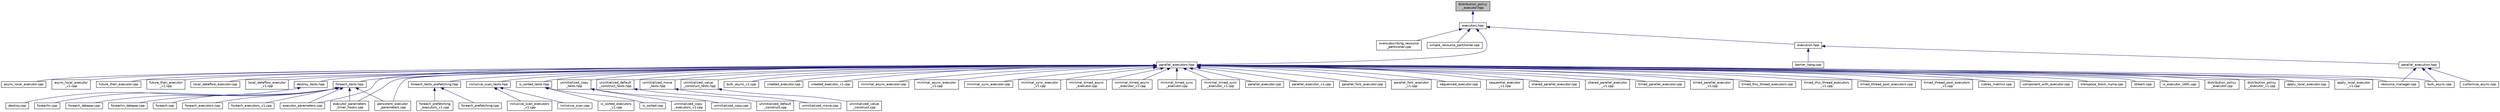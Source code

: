 digraph "distribution_policy_executor.hpp"
{
  edge [fontname="Helvetica",fontsize="10",labelfontname="Helvetica",labelfontsize="10"];
  node [fontname="Helvetica",fontsize="10",shape=record];
  Node269 [label="distribution_policy\l_executor.hpp",height=0.2,width=0.4,color="black", fillcolor="grey75", style="filled", fontcolor="black"];
  Node269 -> Node270 [dir="back",color="midnightblue",fontsize="10",style="solid",fontname="Helvetica"];
  Node270 [label="executors.hpp",height=0.2,width=0.4,color="black", fillcolor="white", style="filled",URL="$d6/d4e/parallel_2executors_8hpp.html"];
  Node270 -> Node271 [dir="back",color="midnightblue",fontsize="10",style="solid",fontname="Helvetica"];
  Node271 [label="oversubscribing_resource\l_partitioner.cpp",height=0.2,width=0.4,color="black", fillcolor="white", style="filled",URL="$dd/dee/oversubscribing__resource__partitioner_8cpp.html"];
  Node270 -> Node272 [dir="back",color="midnightblue",fontsize="10",style="solid",fontname="Helvetica"];
  Node272 [label="simple_resource_partitioner.cpp",height=0.2,width=0.4,color="black", fillcolor="white", style="filled",URL="$d5/df9/simple__resource__partitioner_8cpp.html"];
  Node270 -> Node273 [dir="back",color="midnightblue",fontsize="10",style="solid",fontname="Helvetica"];
  Node273 [label="parallel_executors.hpp",height=0.2,width=0.4,color="black", fillcolor="white", style="filled",URL="$d5/d19/parallel__executors_8hpp.html"];
  Node273 -> Node274 [dir="back",color="midnightblue",fontsize="10",style="solid",fontname="Helvetica"];
  Node274 [label="cublas_matmul.cpp",height=0.2,width=0.4,color="black", fillcolor="white", style="filled",URL="$dd/d84/cublas__matmul_8cpp.html"];
  Node273 -> Node275 [dir="back",color="midnightblue",fontsize="10",style="solid",fontname="Helvetica"];
  Node275 [label="component_with_executor.cpp",height=0.2,width=0.4,color="black", fillcolor="white", style="filled",URL="$d4/d20/component__with__executor_8cpp.html"];
  Node273 -> Node276 [dir="back",color="midnightblue",fontsize="10",style="solid",fontname="Helvetica"];
  Node276 [label="transpose_block_numa.cpp",height=0.2,width=0.4,color="black", fillcolor="white", style="filled",URL="$dd/d3b/transpose__block__numa_8cpp.html"];
  Node273 -> Node277 [dir="back",color="midnightblue",fontsize="10",style="solid",fontname="Helvetica"];
  Node277 [label="stream.cpp",height=0.2,width=0.4,color="black", fillcolor="white", style="filled",URL="$da/d5f/stream_8cpp.html"];
  Node273 -> Node278 [dir="back",color="midnightblue",fontsize="10",style="solid",fontname="Helvetica"];
  Node278 [label="is_executor_1691.cpp",height=0.2,width=0.4,color="black", fillcolor="white", style="filled",URL="$d2/d1e/is__executor__1691_8cpp.html"];
  Node273 -> Node279 [dir="back",color="midnightblue",fontsize="10",style="solid",fontname="Helvetica"];
  Node279 [label="distribution_policy\l_executor.cpp",height=0.2,width=0.4,color="black", fillcolor="white", style="filled",URL="$da/d92/distribution__policy__executor_8cpp.html"];
  Node273 -> Node280 [dir="back",color="midnightblue",fontsize="10",style="solid",fontname="Helvetica"];
  Node280 [label="distribution_policy\l_executor_v1.cpp",height=0.2,width=0.4,color="black", fillcolor="white", style="filled",URL="$dd/d43/distribution__policy__executor__v1_8cpp.html"];
  Node273 -> Node281 [dir="back",color="midnightblue",fontsize="10",style="solid",fontname="Helvetica"];
  Node281 [label="apply_local_executor.cpp",height=0.2,width=0.4,color="black", fillcolor="white", style="filled",URL="$db/d84/apply__local__executor_8cpp.html"];
  Node273 -> Node282 [dir="back",color="midnightblue",fontsize="10",style="solid",fontname="Helvetica"];
  Node282 [label="apply_local_executor\l_v1.cpp",height=0.2,width=0.4,color="black", fillcolor="white", style="filled",URL="$dd/d53/apply__local__executor__v1_8cpp.html"];
  Node273 -> Node283 [dir="back",color="midnightblue",fontsize="10",style="solid",fontname="Helvetica"];
  Node283 [label="async_local_executor.cpp",height=0.2,width=0.4,color="black", fillcolor="white", style="filled",URL="$d4/dce/async__local__executor_8cpp.html"];
  Node273 -> Node284 [dir="back",color="midnightblue",fontsize="10",style="solid",fontname="Helvetica"];
  Node284 [label="async_local_executor\l_v1.cpp",height=0.2,width=0.4,color="black", fillcolor="white", style="filled",URL="$da/d4a/async__local__executor__v1_8cpp.html"];
  Node273 -> Node285 [dir="back",color="midnightblue",fontsize="10",style="solid",fontname="Helvetica"];
  Node285 [label="future_then_executor.cpp",height=0.2,width=0.4,color="black", fillcolor="white", style="filled",URL="$df/dbe/future__then__executor_8cpp.html"];
  Node273 -> Node286 [dir="back",color="midnightblue",fontsize="10",style="solid",fontname="Helvetica"];
  Node286 [label="future_then_executor\l_v1.cpp",height=0.2,width=0.4,color="black", fillcolor="white", style="filled",URL="$de/dc5/future__then__executor__v1_8cpp.html"];
  Node273 -> Node287 [dir="back",color="midnightblue",fontsize="10",style="solid",fontname="Helvetica"];
  Node287 [label="local_dataflow_executor.cpp",height=0.2,width=0.4,color="black", fillcolor="white", style="filled",URL="$d2/d73/local__dataflow__executor_8cpp.html"];
  Node273 -> Node288 [dir="back",color="midnightblue",fontsize="10",style="solid",fontname="Helvetica"];
  Node288 [label="local_dataflow_executor\l_v1.cpp",height=0.2,width=0.4,color="black", fillcolor="white", style="filled",URL="$df/d49/local__dataflow__executor__v1_8cpp.html"];
  Node273 -> Node289 [dir="back",color="midnightblue",fontsize="10",style="solid",fontname="Helvetica"];
  Node289 [label="destroy_tests.hpp",height=0.2,width=0.4,color="black", fillcolor="white", style="filled",URL="$db/d13/destroy__tests_8hpp.html"];
  Node289 -> Node290 [dir="back",color="midnightblue",fontsize="10",style="solid",fontname="Helvetica"];
  Node290 [label="destroy.cpp",height=0.2,width=0.4,color="black", fillcolor="white", style="filled",URL="$dd/d93/destroy_8cpp.html"];
  Node273 -> Node291 [dir="back",color="midnightblue",fontsize="10",style="solid",fontname="Helvetica"];
  Node291 [label="foreach_tests.hpp",height=0.2,width=0.4,color="black", fillcolor="white", style="filled",URL="$d4/d2c/algorithms_2foreach__tests_8hpp.html"];
  Node291 -> Node292 [dir="back",color="midnightblue",fontsize="10",style="solid",fontname="Helvetica"];
  Node292 [label="foreach.cpp",height=0.2,width=0.4,color="black", fillcolor="white", style="filled",URL="$d1/d33/foreach_8cpp.html"];
  Node291 -> Node293 [dir="back",color="midnightblue",fontsize="10",style="solid",fontname="Helvetica"];
  Node293 [label="foreach_executors.cpp",height=0.2,width=0.4,color="black", fillcolor="white", style="filled",URL="$d3/d54/foreach__executors_8cpp.html"];
  Node291 -> Node294 [dir="back",color="midnightblue",fontsize="10",style="solid",fontname="Helvetica"];
  Node294 [label="foreach_executors_v1.cpp",height=0.2,width=0.4,color="black", fillcolor="white", style="filled",URL="$dd/dda/foreach__executors__v1_8cpp.html"];
  Node291 -> Node295 [dir="back",color="midnightblue",fontsize="10",style="solid",fontname="Helvetica"];
  Node295 [label="foreachn.cpp",height=0.2,width=0.4,color="black", fillcolor="white", style="filled",URL="$d3/d1b/foreachn_8cpp.html"];
  Node291 -> Node296 [dir="back",color="midnightblue",fontsize="10",style="solid",fontname="Helvetica"];
  Node296 [label="foreach_datapar.cpp",height=0.2,width=0.4,color="black", fillcolor="white", style="filled",URL="$da/dfb/foreach__datapar_8cpp.html"];
  Node291 -> Node297 [dir="back",color="midnightblue",fontsize="10",style="solid",fontname="Helvetica"];
  Node297 [label="foreachn_datapar.cpp",height=0.2,width=0.4,color="black", fillcolor="white", style="filled",URL="$d3/ddd/foreachn__datapar_8cpp.html"];
  Node291 -> Node298 [dir="back",color="midnightblue",fontsize="10",style="solid",fontname="Helvetica"];
  Node298 [label="executor_parameters.cpp",height=0.2,width=0.4,color="black", fillcolor="white", style="filled",URL="$dc/d90/executor__parameters_8cpp.html"];
  Node291 -> Node299 [dir="back",color="midnightblue",fontsize="10",style="solid",fontname="Helvetica"];
  Node299 [label="executor_parameters\l_timer_hooks.cpp",height=0.2,width=0.4,color="black", fillcolor="white", style="filled",URL="$d4/d85/executor__parameters__timer__hooks_8cpp.html"];
  Node291 -> Node300 [dir="back",color="midnightblue",fontsize="10",style="solid",fontname="Helvetica"];
  Node300 [label="persistent_executor\l_parameters.cpp",height=0.2,width=0.4,color="black", fillcolor="white", style="filled",URL="$db/d9b/persistent__executor__parameters_8cpp.html"];
  Node273 -> Node301 [dir="back",color="midnightblue",fontsize="10",style="solid",fontname="Helvetica"];
  Node301 [label="foreach_tests_prefetching.hpp",height=0.2,width=0.4,color="black", fillcolor="white", style="filled",URL="$de/d0e/foreach__tests__prefetching_8hpp.html"];
  Node301 -> Node302 [dir="back",color="midnightblue",fontsize="10",style="solid",fontname="Helvetica"];
  Node302 [label="foreach_prefetching.cpp",height=0.2,width=0.4,color="black", fillcolor="white", style="filled",URL="$d4/df0/foreach__prefetching_8cpp.html"];
  Node301 -> Node303 [dir="back",color="midnightblue",fontsize="10",style="solid",fontname="Helvetica"];
  Node303 [label="foreach_prefetching\l_executors_v1.cpp",height=0.2,width=0.4,color="black", fillcolor="white", style="filled",URL="$dd/d50/foreach__prefetching__executors__v1_8cpp.html"];
  Node273 -> Node304 [dir="back",color="midnightblue",fontsize="10",style="solid",fontname="Helvetica"];
  Node304 [label="inclusive_scan_tests.hpp",height=0.2,width=0.4,color="black", fillcolor="white", style="filled",URL="$d1/d1e/inclusive__scan__tests_8hpp.html"];
  Node304 -> Node305 [dir="back",color="midnightblue",fontsize="10",style="solid",fontname="Helvetica"];
  Node305 [label="inclusive_scan.cpp",height=0.2,width=0.4,color="black", fillcolor="white", style="filled",URL="$d4/d31/inclusive__scan_8cpp.html"];
  Node304 -> Node306 [dir="back",color="midnightblue",fontsize="10",style="solid",fontname="Helvetica"];
  Node306 [label="inclusive_scan_executors\l_v1.cpp",height=0.2,width=0.4,color="black", fillcolor="white", style="filled",URL="$da/dda/inclusive__scan__executors__v1_8cpp.html"];
  Node273 -> Node307 [dir="back",color="midnightblue",fontsize="10",style="solid",fontname="Helvetica"];
  Node307 [label="is_sorted_tests.hpp",height=0.2,width=0.4,color="black", fillcolor="white", style="filled",URL="$d7/d7f/is__sorted__tests_8hpp.html"];
  Node307 -> Node308 [dir="back",color="midnightblue",fontsize="10",style="solid",fontname="Helvetica"];
  Node308 [label="is_sorted.cpp",height=0.2,width=0.4,color="black", fillcolor="white", style="filled",URL="$df/d8f/is__sorted_8cpp.html"];
  Node307 -> Node309 [dir="back",color="midnightblue",fontsize="10",style="solid",fontname="Helvetica"];
  Node309 [label="is_sorted_executors\l_v1.cpp",height=0.2,width=0.4,color="black", fillcolor="white", style="filled",URL="$d1/d98/is__sorted__executors__v1_8cpp.html"];
  Node273 -> Node310 [dir="back",color="midnightblue",fontsize="10",style="solid",fontname="Helvetica"];
  Node310 [label="uninitialized_copy\l_tests.hpp",height=0.2,width=0.4,color="black", fillcolor="white", style="filled",URL="$d4/dae/uninitialized__copy__tests_8hpp.html"];
  Node310 -> Node311 [dir="back",color="midnightblue",fontsize="10",style="solid",fontname="Helvetica"];
  Node311 [label="uninitialized_copy.cpp",height=0.2,width=0.4,color="black", fillcolor="white", style="filled",URL="$d7/d92/uninitialized__copy_8cpp.html"];
  Node310 -> Node312 [dir="back",color="midnightblue",fontsize="10",style="solid",fontname="Helvetica"];
  Node312 [label="uninitialized_copy\l_executors_v1.cpp",height=0.2,width=0.4,color="black", fillcolor="white", style="filled",URL="$da/d28/uninitialized__copy__executors__v1_8cpp.html"];
  Node273 -> Node313 [dir="back",color="midnightblue",fontsize="10",style="solid",fontname="Helvetica"];
  Node313 [label="uninitialized_default\l_construct_tests.hpp",height=0.2,width=0.4,color="black", fillcolor="white", style="filled",URL="$de/def/uninitialized__default__construct__tests_8hpp.html"];
  Node313 -> Node314 [dir="back",color="midnightblue",fontsize="10",style="solid",fontname="Helvetica"];
  Node314 [label="uninitialized_default\l_construct.cpp",height=0.2,width=0.4,color="black", fillcolor="white", style="filled",URL="$d0/d35/uninitialized__default__construct_8cpp.html"];
  Node273 -> Node315 [dir="back",color="midnightblue",fontsize="10",style="solid",fontname="Helvetica"];
  Node315 [label="uninitialized_move\l_tests.hpp",height=0.2,width=0.4,color="black", fillcolor="white", style="filled",URL="$d4/daa/uninitialized__move__tests_8hpp.html"];
  Node315 -> Node316 [dir="back",color="midnightblue",fontsize="10",style="solid",fontname="Helvetica"];
  Node316 [label="uninitialized_move.cpp",height=0.2,width=0.4,color="black", fillcolor="white", style="filled",URL="$d9/da0/uninitialized__move_8cpp.html"];
  Node273 -> Node317 [dir="back",color="midnightblue",fontsize="10",style="solid",fontname="Helvetica"];
  Node317 [label="uninitialized_value\l_construct_tests.hpp",height=0.2,width=0.4,color="black", fillcolor="white", style="filled",URL="$dc/d40/uninitialized__value__construct__tests_8hpp.html"];
  Node317 -> Node318 [dir="back",color="midnightblue",fontsize="10",style="solid",fontname="Helvetica"];
  Node318 [label="uninitialized_value\l_construct.cpp",height=0.2,width=0.4,color="black", fillcolor="white", style="filled",URL="$de/d0f/uninitialized__value__construct_8cpp.html"];
  Node273 -> Node319 [dir="back",color="midnightblue",fontsize="10",style="solid",fontname="Helvetica"];
  Node319 [label="bulk_async.cpp",height=0.2,width=0.4,color="black", fillcolor="white", style="filled",URL="$d2/d56/bulk__async_8cpp.html"];
  Node273 -> Node320 [dir="back",color="midnightblue",fontsize="10",style="solid",fontname="Helvetica"];
  Node320 [label="bulk_async_v1.cpp",height=0.2,width=0.4,color="black", fillcolor="white", style="filled",URL="$d5/d1d/bulk__async__v1_8cpp.html"];
  Node273 -> Node321 [dir="back",color="midnightblue",fontsize="10",style="solid",fontname="Helvetica"];
  Node321 [label="created_executor.cpp",height=0.2,width=0.4,color="black", fillcolor="white", style="filled",URL="$d9/dca/created__executor_8cpp.html"];
  Node273 -> Node322 [dir="back",color="midnightblue",fontsize="10",style="solid",fontname="Helvetica"];
  Node322 [label="created_executor_v1.cpp",height=0.2,width=0.4,color="black", fillcolor="white", style="filled",URL="$de/ddd/created__executor__v1_8cpp.html"];
  Node273 -> Node298 [dir="back",color="midnightblue",fontsize="10",style="solid",fontname="Helvetica"];
  Node273 -> Node299 [dir="back",color="midnightblue",fontsize="10",style="solid",fontname="Helvetica"];
  Node273 -> Node323 [dir="back",color="midnightblue",fontsize="10",style="solid",fontname="Helvetica"];
  Node323 [label="minimal_async_executor.cpp",height=0.2,width=0.4,color="black", fillcolor="white", style="filled",URL="$d8/d83/minimal__async__executor_8cpp.html"];
  Node273 -> Node324 [dir="back",color="midnightblue",fontsize="10",style="solid",fontname="Helvetica"];
  Node324 [label="minimal_async_executor\l_v1.cpp",height=0.2,width=0.4,color="black", fillcolor="white", style="filled",URL="$d3/d41/minimal__async__executor__v1_8cpp.html"];
  Node273 -> Node325 [dir="back",color="midnightblue",fontsize="10",style="solid",fontname="Helvetica"];
  Node325 [label="minimal_sync_executor.cpp",height=0.2,width=0.4,color="black", fillcolor="white", style="filled",URL="$d3/ded/minimal__sync__executor_8cpp.html"];
  Node273 -> Node326 [dir="back",color="midnightblue",fontsize="10",style="solid",fontname="Helvetica"];
  Node326 [label="minimal_sync_executor\l_v1.cpp",height=0.2,width=0.4,color="black", fillcolor="white", style="filled",URL="$d8/d5e/minimal__sync__executor__v1_8cpp.html"];
  Node273 -> Node327 [dir="back",color="midnightblue",fontsize="10",style="solid",fontname="Helvetica"];
  Node327 [label="minimal_timed_async\l_executor.cpp",height=0.2,width=0.4,color="black", fillcolor="white", style="filled",URL="$d7/de3/minimal__timed__async__executor_8cpp.html"];
  Node273 -> Node328 [dir="back",color="midnightblue",fontsize="10",style="solid",fontname="Helvetica"];
  Node328 [label="minimal_timed_async\l_executor_v1.cpp",height=0.2,width=0.4,color="black", fillcolor="white", style="filled",URL="$dc/d41/minimal__timed__async__executor__v1_8cpp.html"];
  Node273 -> Node329 [dir="back",color="midnightblue",fontsize="10",style="solid",fontname="Helvetica"];
  Node329 [label="minimal_timed_sync\l_executor.cpp",height=0.2,width=0.4,color="black", fillcolor="white", style="filled",URL="$d0/dc2/minimal__timed__sync__executor_8cpp.html"];
  Node273 -> Node330 [dir="back",color="midnightblue",fontsize="10",style="solid",fontname="Helvetica"];
  Node330 [label="minimal_timed_sync\l_executor_v1.cpp",height=0.2,width=0.4,color="black", fillcolor="white", style="filled",URL="$d8/db4/minimal__timed__sync__executor__v1_8cpp.html"];
  Node273 -> Node331 [dir="back",color="midnightblue",fontsize="10",style="solid",fontname="Helvetica"];
  Node331 [label="parallel_executor.cpp",height=0.2,width=0.4,color="black", fillcolor="white", style="filled",URL="$de/d9d/parallel__executor_8cpp.html"];
  Node273 -> Node332 [dir="back",color="midnightblue",fontsize="10",style="solid",fontname="Helvetica"];
  Node332 [label="parallel_executor_v1.cpp",height=0.2,width=0.4,color="black", fillcolor="white", style="filled",URL="$d4/db4/parallel__executor__v1_8cpp.html"];
  Node273 -> Node333 [dir="back",color="midnightblue",fontsize="10",style="solid",fontname="Helvetica"];
  Node333 [label="parallel_fork_executor.cpp",height=0.2,width=0.4,color="black", fillcolor="white", style="filled",URL="$d3/d7a/parallel__fork__executor_8cpp.html"];
  Node273 -> Node334 [dir="back",color="midnightblue",fontsize="10",style="solid",fontname="Helvetica"];
  Node334 [label="parallel_fork_executor\l_v1.cpp",height=0.2,width=0.4,color="black", fillcolor="white", style="filled",URL="$d2/d6e/parallel__fork__executor__v1_8cpp.html"];
  Node273 -> Node300 [dir="back",color="midnightblue",fontsize="10",style="solid",fontname="Helvetica"];
  Node273 -> Node335 [dir="back",color="midnightblue",fontsize="10",style="solid",fontname="Helvetica"];
  Node335 [label="sequenced_executor.cpp",height=0.2,width=0.4,color="black", fillcolor="white", style="filled",URL="$db/d8b/sequenced__executor_8cpp.html"];
  Node273 -> Node336 [dir="back",color="midnightblue",fontsize="10",style="solid",fontname="Helvetica"];
  Node336 [label="sequential_executor\l_v1.cpp",height=0.2,width=0.4,color="black", fillcolor="white", style="filled",URL="$dc/d59/sequential__executor__v1_8cpp.html"];
  Node273 -> Node337 [dir="back",color="midnightblue",fontsize="10",style="solid",fontname="Helvetica"];
  Node337 [label="shared_parallel_executor.cpp",height=0.2,width=0.4,color="black", fillcolor="white", style="filled",URL="$d9/d62/shared__parallel__executor_8cpp.html"];
  Node273 -> Node338 [dir="back",color="midnightblue",fontsize="10",style="solid",fontname="Helvetica"];
  Node338 [label="shared_parallel_executor\l_v1.cpp",height=0.2,width=0.4,color="black", fillcolor="white", style="filled",URL="$d3/d6f/shared__parallel__executor__v1_8cpp.html"];
  Node273 -> Node339 [dir="back",color="midnightblue",fontsize="10",style="solid",fontname="Helvetica"];
  Node339 [label="timed_parallel_executor.cpp",height=0.2,width=0.4,color="black", fillcolor="white", style="filled",URL="$d6/d72/timed__parallel__executor_8cpp.html"];
  Node273 -> Node340 [dir="back",color="midnightblue",fontsize="10",style="solid",fontname="Helvetica"];
  Node340 [label="timed_parallel_executor\l_v1.cpp",height=0.2,width=0.4,color="black", fillcolor="white", style="filled",URL="$d7/dd1/timed__parallel__executor__v1_8cpp.html"];
  Node273 -> Node341 [dir="back",color="midnightblue",fontsize="10",style="solid",fontname="Helvetica"];
  Node341 [label="timed_this_thread_executors.cpp",height=0.2,width=0.4,color="black", fillcolor="white", style="filled",URL="$dc/dc3/timed__this__thread__executors_8cpp.html"];
  Node273 -> Node342 [dir="back",color="midnightblue",fontsize="10",style="solid",fontname="Helvetica"];
  Node342 [label="timed_this_thread_executors\l_v1.cpp",height=0.2,width=0.4,color="black", fillcolor="white", style="filled",URL="$d2/d52/timed__this__thread__executors__v1_8cpp.html"];
  Node273 -> Node343 [dir="back",color="midnightblue",fontsize="10",style="solid",fontname="Helvetica"];
  Node343 [label="timed_thread_pool_executors.cpp",height=0.2,width=0.4,color="black", fillcolor="white", style="filled",URL="$d7/d74/timed__thread__pool__executors_8cpp.html"];
  Node273 -> Node344 [dir="back",color="midnightblue",fontsize="10",style="solid",fontname="Helvetica"];
  Node344 [label="timed_thread_pool_executors\l_v1.cpp",height=0.2,width=0.4,color="black", fillcolor="white", style="filled",URL="$dd/d64/timed__thread__pool__executors__v1_8cpp.html"];
  Node273 -> Node345 [dir="back",color="midnightblue",fontsize="10",style="solid",fontname="Helvetica"];
  Node345 [label="resource_manager.cpp",height=0.2,width=0.4,color="black", fillcolor="white", style="filled",URL="$d8/d2f/tests_2unit_2threads_2resource__manager_8cpp.html"];
  Node270 -> Node346 [dir="back",color="midnightblue",fontsize="10",style="solid",fontname="Helvetica"];
  Node346 [label="execution.hpp",height=0.2,width=0.4,color="black", fillcolor="white", style="filled",URL="$d7/d7f/execution_8hpp.html"];
  Node346 -> Node347 [dir="back",color="midnightblue",fontsize="10",style="solid",fontname="Helvetica"];
  Node347 [label="parallel_execution.hpp",height=0.2,width=0.4,color="black", fillcolor="white", style="filled",URL="$dd/d31/parallel__execution_8hpp.html"];
  Node347 -> Node348 [dir="back",color="midnightblue",fontsize="10",style="solid",fontname="Helvetica"];
  Node348 [label="customize_async.cpp",height=0.2,width=0.4,color="black", fillcolor="white", style="filled",URL="$d0/d82/customize__async_8cpp.html"];
  Node347 -> Node319 [dir="back",color="midnightblue",fontsize="10",style="solid",fontname="Helvetica"];
  Node347 -> Node345 [dir="back",color="midnightblue",fontsize="10",style="solid",fontname="Helvetica"];
  Node346 -> Node349 [dir="back",color="midnightblue",fontsize="10",style="solid",fontname="Helvetica"];
  Node349 [label="barrier_hang.cpp",height=0.2,width=0.4,color="black", fillcolor="white", style="filled",URL="$dd/d8b/barrier__hang_8cpp.html"];
}
